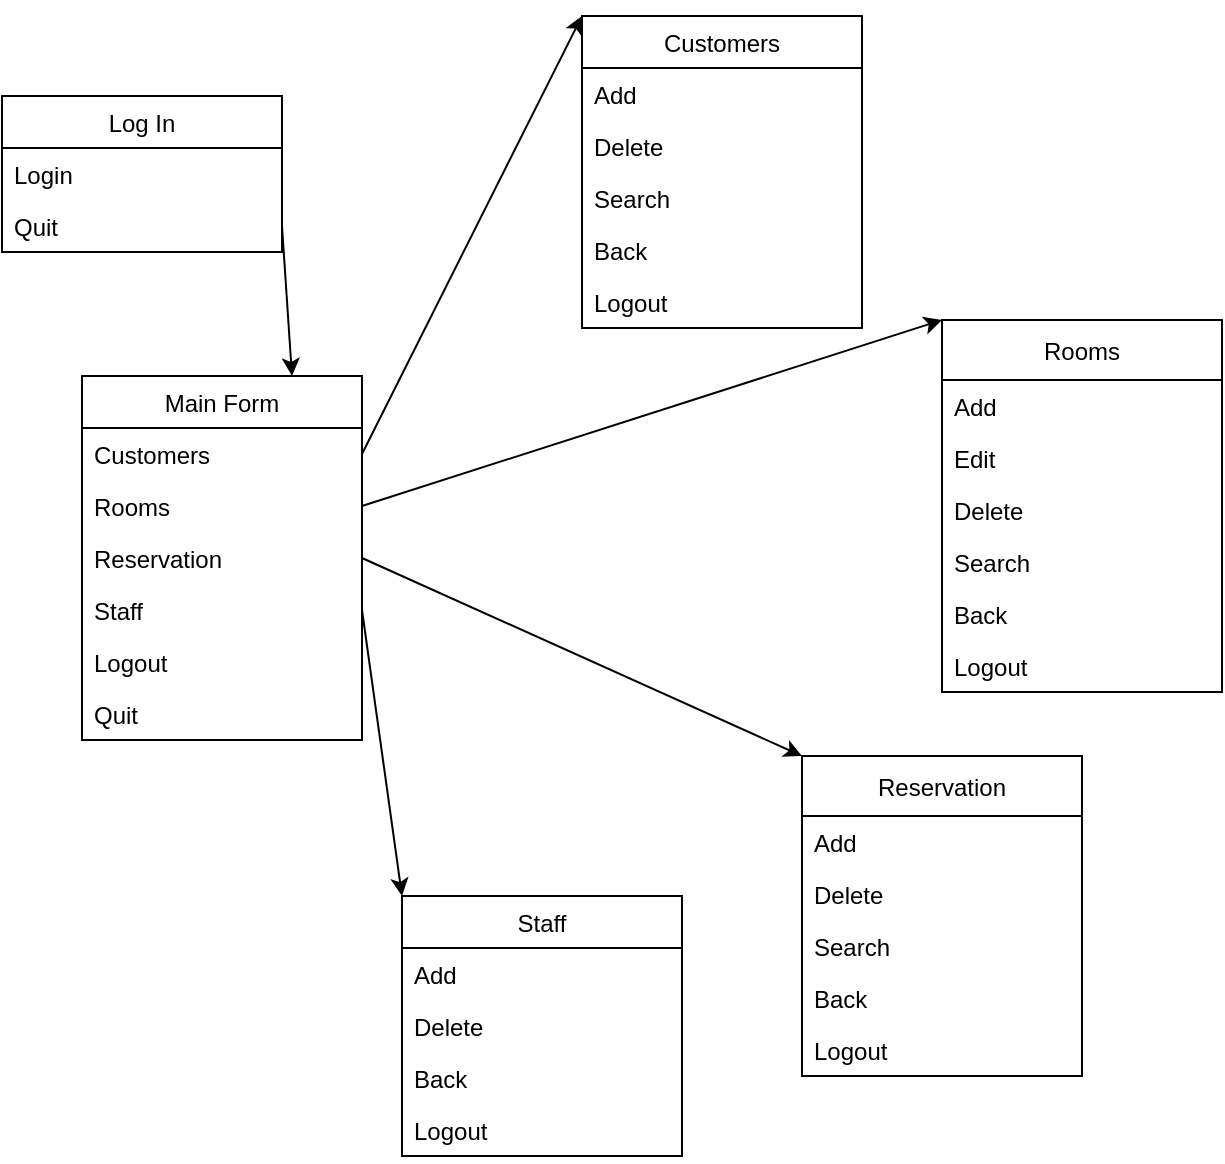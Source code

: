 <mxfile version="16.0.3" type="device"><diagram id="C5RBs43oDa-KdzZeNtuy" name="Page-1"><mxGraphModel dx="1374" dy="762" grid="1" gridSize="10" guides="1" tooltips="1" connect="1" arrows="1" fold="1" page="1" pageScale="1" pageWidth="827" pageHeight="1169" math="0" shadow="0"><root><mxCell id="WIyWlLk6GJQsqaUBKTNV-0"/><mxCell id="WIyWlLk6GJQsqaUBKTNV-1" parent="WIyWlLk6GJQsqaUBKTNV-0"/><mxCell id="oj1ZwJVs5ghjZwJ83qOk-0" value="Staff" style="swimlane;fontStyle=0;childLayout=stackLayout;horizontal=1;startSize=26;fillColor=none;horizontalStack=0;resizeParent=1;resizeParentMax=0;resizeLast=0;collapsible=1;marginBottom=0;" vertex="1" parent="WIyWlLk6GJQsqaUBKTNV-1"><mxGeometry x="260" y="490" width="140" height="130" as="geometry"/></mxCell><mxCell id="oj1ZwJVs5ghjZwJ83qOk-1" value="Add" style="text;strokeColor=none;fillColor=none;align=left;verticalAlign=top;spacingLeft=4;spacingRight=4;overflow=hidden;rotatable=0;points=[[0,0.5],[1,0.5]];portConstraint=eastwest;" vertex="1" parent="oj1ZwJVs5ghjZwJ83qOk-0"><mxGeometry y="26" width="140" height="26" as="geometry"/></mxCell><mxCell id="oj1ZwJVs5ghjZwJ83qOk-2" value="Delete" style="text;strokeColor=none;fillColor=none;align=left;verticalAlign=top;spacingLeft=4;spacingRight=4;overflow=hidden;rotatable=0;points=[[0,0.5],[1,0.5]];portConstraint=eastwest;" vertex="1" parent="oj1ZwJVs5ghjZwJ83qOk-0"><mxGeometry y="52" width="140" height="26" as="geometry"/></mxCell><mxCell id="oj1ZwJVs5ghjZwJ83qOk-34" value="Back" style="text;strokeColor=none;fillColor=none;align=left;verticalAlign=top;spacingLeft=4;spacingRight=4;overflow=hidden;rotatable=0;points=[[0,0.5],[1,0.5]];portConstraint=eastwest;" vertex="1" parent="oj1ZwJVs5ghjZwJ83qOk-0"><mxGeometry y="78" width="140" height="26" as="geometry"/></mxCell><mxCell id="oj1ZwJVs5ghjZwJ83qOk-3" value="Logout" style="text;strokeColor=none;fillColor=none;align=left;verticalAlign=top;spacingLeft=4;spacingRight=4;overflow=hidden;rotatable=0;points=[[0,0.5],[1,0.5]];portConstraint=eastwest;" vertex="1" parent="oj1ZwJVs5ghjZwJ83qOk-0"><mxGeometry y="104" width="140" height="26" as="geometry"/></mxCell><mxCell id="oj1ZwJVs5ghjZwJ83qOk-4" value="Reservation" style="swimlane;fontStyle=0;childLayout=stackLayout;horizontal=1;startSize=30;fillColor=none;horizontalStack=0;resizeParent=1;resizeParentMax=0;resizeLast=0;collapsible=1;marginBottom=0;" vertex="1" parent="WIyWlLk6GJQsqaUBKTNV-1"><mxGeometry x="460" y="420" width="140" height="160" as="geometry"/></mxCell><mxCell id="oj1ZwJVs5ghjZwJ83qOk-5" value="Add" style="text;strokeColor=none;fillColor=none;align=left;verticalAlign=top;spacingLeft=4;spacingRight=4;overflow=hidden;rotatable=0;points=[[0,0.5],[1,0.5]];portConstraint=eastwest;" vertex="1" parent="oj1ZwJVs5ghjZwJ83qOk-4"><mxGeometry y="30" width="140" height="26" as="geometry"/></mxCell><mxCell id="oj1ZwJVs5ghjZwJ83qOk-6" value="Delete" style="text;strokeColor=none;fillColor=none;align=left;verticalAlign=top;spacingLeft=4;spacingRight=4;overflow=hidden;rotatable=0;points=[[0,0.5],[1,0.5]];portConstraint=eastwest;" vertex="1" parent="oj1ZwJVs5ghjZwJ83qOk-4"><mxGeometry y="56" width="140" height="26" as="geometry"/></mxCell><mxCell id="oj1ZwJVs5ghjZwJ83qOk-7" value="Search" style="text;strokeColor=none;fillColor=none;align=left;verticalAlign=top;spacingLeft=4;spacingRight=4;overflow=hidden;rotatable=0;points=[[0,0.5],[1,0.5]];portConstraint=eastwest;" vertex="1" parent="oj1ZwJVs5ghjZwJ83qOk-4"><mxGeometry y="82" width="140" height="26" as="geometry"/></mxCell><mxCell id="oj1ZwJVs5ghjZwJ83qOk-33" value="Back" style="text;strokeColor=none;fillColor=none;align=left;verticalAlign=top;spacingLeft=4;spacingRight=4;overflow=hidden;rotatable=0;points=[[0,0.5],[1,0.5]];portConstraint=eastwest;" vertex="1" parent="oj1ZwJVs5ghjZwJ83qOk-4"><mxGeometry y="108" width="140" height="26" as="geometry"/></mxCell><mxCell id="oj1ZwJVs5ghjZwJ83qOk-32" value="Logout" style="text;strokeColor=none;fillColor=none;align=left;verticalAlign=top;spacingLeft=4;spacingRight=4;overflow=hidden;rotatable=0;points=[[0,0.5],[1,0.5]];portConstraint=eastwest;" vertex="1" parent="oj1ZwJVs5ghjZwJ83qOk-4"><mxGeometry y="134" width="140" height="26" as="geometry"/></mxCell><mxCell id="oj1ZwJVs5ghjZwJ83qOk-8" value="Rooms" style="swimlane;fontStyle=0;childLayout=stackLayout;horizontal=1;startSize=30;fillColor=none;horizontalStack=0;resizeParent=1;resizeParentMax=0;resizeLast=0;collapsible=1;marginBottom=0;" vertex="1" parent="WIyWlLk6GJQsqaUBKTNV-1"><mxGeometry x="530" y="202" width="140" height="186" as="geometry"/></mxCell><mxCell id="oj1ZwJVs5ghjZwJ83qOk-9" value="Add    " style="text;strokeColor=none;fillColor=none;align=left;verticalAlign=top;spacingLeft=4;spacingRight=4;overflow=hidden;rotatable=0;points=[[0,0.5],[1,0.5]];portConstraint=eastwest;" vertex="1" parent="oj1ZwJVs5ghjZwJ83qOk-8"><mxGeometry y="30" width="140" height="26" as="geometry"/></mxCell><mxCell id="oj1ZwJVs5ghjZwJ83qOk-10" value="Edit" style="text;strokeColor=none;fillColor=none;align=left;verticalAlign=top;spacingLeft=4;spacingRight=4;overflow=hidden;rotatable=0;points=[[0,0.5],[1,0.5]];portConstraint=eastwest;" vertex="1" parent="oj1ZwJVs5ghjZwJ83qOk-8"><mxGeometry y="56" width="140" height="26" as="geometry"/></mxCell><mxCell id="oj1ZwJVs5ghjZwJ83qOk-29" value="Delete" style="text;strokeColor=none;fillColor=none;align=left;verticalAlign=top;spacingLeft=4;spacingRight=4;overflow=hidden;rotatable=0;points=[[0,0.5],[1,0.5]];portConstraint=eastwest;" vertex="1" parent="oj1ZwJVs5ghjZwJ83qOk-8"><mxGeometry y="82" width="140" height="26" as="geometry"/></mxCell><mxCell id="oj1ZwJVs5ghjZwJ83qOk-31" value="Search" style="text;strokeColor=none;fillColor=none;align=left;verticalAlign=top;spacingLeft=4;spacingRight=4;overflow=hidden;rotatable=0;points=[[0,0.5],[1,0.5]];portConstraint=eastwest;" vertex="1" parent="oj1ZwJVs5ghjZwJ83qOk-8"><mxGeometry y="108" width="140" height="26" as="geometry"/></mxCell><mxCell id="oj1ZwJVs5ghjZwJ83qOk-30" value="Back" style="text;strokeColor=none;fillColor=none;align=left;verticalAlign=top;spacingLeft=4;spacingRight=4;overflow=hidden;rotatable=0;points=[[0,0.5],[1,0.5]];portConstraint=eastwest;" vertex="1" parent="oj1ZwJVs5ghjZwJ83qOk-8"><mxGeometry y="134" width="140" height="26" as="geometry"/></mxCell><mxCell id="oj1ZwJVs5ghjZwJ83qOk-11" value="Logout" style="text;strokeColor=none;fillColor=none;align=left;verticalAlign=top;spacingLeft=4;spacingRight=4;overflow=hidden;rotatable=0;points=[[0,0.5],[1,0.5]];portConstraint=eastwest;" vertex="1" parent="oj1ZwJVs5ghjZwJ83qOk-8"><mxGeometry y="160" width="140" height="26" as="geometry"/></mxCell><mxCell id="oj1ZwJVs5ghjZwJ83qOk-12" value="Customers" style="swimlane;fontStyle=0;childLayout=stackLayout;horizontal=1;startSize=26;fillColor=none;horizontalStack=0;resizeParent=1;resizeParentMax=0;resizeLast=0;collapsible=1;marginBottom=0;" vertex="1" parent="WIyWlLk6GJQsqaUBKTNV-1"><mxGeometry x="350" y="50" width="140" height="156" as="geometry"/></mxCell><mxCell id="oj1ZwJVs5ghjZwJ83qOk-13" value="Add" style="text;strokeColor=none;fillColor=none;align=left;verticalAlign=top;spacingLeft=4;spacingRight=4;overflow=hidden;rotatable=0;points=[[0,0.5],[1,0.5]];portConstraint=eastwest;" vertex="1" parent="oj1ZwJVs5ghjZwJ83qOk-12"><mxGeometry y="26" width="140" height="26" as="geometry"/></mxCell><mxCell id="oj1ZwJVs5ghjZwJ83qOk-14" value="Delete" style="text;strokeColor=none;fillColor=none;align=left;verticalAlign=top;spacingLeft=4;spacingRight=4;overflow=hidden;rotatable=0;points=[[0,0.5],[1,0.5]];portConstraint=eastwest;" vertex="1" parent="oj1ZwJVs5ghjZwJ83qOk-12"><mxGeometry y="52" width="140" height="26" as="geometry"/></mxCell><mxCell id="oj1ZwJVs5ghjZwJ83qOk-15" value="Search" style="text;strokeColor=none;fillColor=none;align=left;verticalAlign=top;spacingLeft=4;spacingRight=4;overflow=hidden;rotatable=0;points=[[0,0.5],[1,0.5]];portConstraint=eastwest;" vertex="1" parent="oj1ZwJVs5ghjZwJ83qOk-12"><mxGeometry y="78" width="140" height="26" as="geometry"/></mxCell><mxCell id="oj1ZwJVs5ghjZwJ83qOk-28" value="Back" style="text;strokeColor=none;fillColor=none;align=left;verticalAlign=top;spacingLeft=4;spacingRight=4;overflow=hidden;rotatable=0;points=[[0,0.5],[1,0.5]];portConstraint=eastwest;" vertex="1" parent="oj1ZwJVs5ghjZwJ83qOk-12"><mxGeometry y="104" width="140" height="26" as="geometry"/></mxCell><mxCell id="oj1ZwJVs5ghjZwJ83qOk-27" value="Logout" style="text;strokeColor=none;fillColor=none;align=left;verticalAlign=top;spacingLeft=4;spacingRight=4;overflow=hidden;rotatable=0;points=[[0,0.5],[1,0.5]];portConstraint=eastwest;" vertex="1" parent="oj1ZwJVs5ghjZwJ83qOk-12"><mxGeometry y="130" width="140" height="26" as="geometry"/></mxCell><mxCell id="oj1ZwJVs5ghjZwJ83qOk-16" value="Main Form" style="swimlane;fontStyle=0;childLayout=stackLayout;horizontal=1;startSize=26;fillColor=none;horizontalStack=0;resizeParent=1;resizeParentMax=0;resizeLast=0;collapsible=1;marginBottom=0;" vertex="1" parent="WIyWlLk6GJQsqaUBKTNV-1"><mxGeometry x="100" y="230" width="140" height="182" as="geometry"/></mxCell><mxCell id="oj1ZwJVs5ghjZwJ83qOk-17" value="Customers" style="text;strokeColor=none;fillColor=none;align=left;verticalAlign=top;spacingLeft=4;spacingRight=4;overflow=hidden;rotatable=0;points=[[0,0.5],[1,0.5]];portConstraint=eastwest;" vertex="1" parent="oj1ZwJVs5ghjZwJ83qOk-16"><mxGeometry y="26" width="140" height="26" as="geometry"/></mxCell><mxCell id="oj1ZwJVs5ghjZwJ83qOk-18" value="Rooms" style="text;strokeColor=none;fillColor=none;align=left;verticalAlign=top;spacingLeft=4;spacingRight=4;overflow=hidden;rotatable=0;points=[[0,0.5],[1,0.5]];portConstraint=eastwest;" vertex="1" parent="oj1ZwJVs5ghjZwJ83qOk-16"><mxGeometry y="52" width="140" height="26" as="geometry"/></mxCell><mxCell id="oj1ZwJVs5ghjZwJ83qOk-26" value="Reservation" style="text;strokeColor=none;fillColor=none;align=left;verticalAlign=top;spacingLeft=4;spacingRight=4;overflow=hidden;rotatable=0;points=[[0,0.5],[1,0.5]];portConstraint=eastwest;" vertex="1" parent="oj1ZwJVs5ghjZwJ83qOk-16"><mxGeometry y="78" width="140" height="26" as="geometry"/></mxCell><mxCell id="oj1ZwJVs5ghjZwJ83qOk-25" value="Staff" style="text;strokeColor=none;fillColor=none;align=left;verticalAlign=top;spacingLeft=4;spacingRight=4;overflow=hidden;rotatable=0;points=[[0,0.5],[1,0.5]];portConstraint=eastwest;" vertex="1" parent="oj1ZwJVs5ghjZwJ83qOk-16"><mxGeometry y="104" width="140" height="26" as="geometry"/></mxCell><mxCell id="oj1ZwJVs5ghjZwJ83qOk-24" value="Logout    " style="text;strokeColor=none;fillColor=none;align=left;verticalAlign=top;spacingLeft=4;spacingRight=4;overflow=hidden;rotatable=0;points=[[0,0.5],[1,0.5]];portConstraint=eastwest;" vertex="1" parent="oj1ZwJVs5ghjZwJ83qOk-16"><mxGeometry y="130" width="140" height="26" as="geometry"/></mxCell><mxCell id="oj1ZwJVs5ghjZwJ83qOk-19" value="Quit" style="text;strokeColor=none;fillColor=none;align=left;verticalAlign=top;spacingLeft=4;spacingRight=4;overflow=hidden;rotatable=0;points=[[0,0.5],[1,0.5]];portConstraint=eastwest;" vertex="1" parent="oj1ZwJVs5ghjZwJ83qOk-16"><mxGeometry y="156" width="140" height="26" as="geometry"/></mxCell><mxCell id="oj1ZwJVs5ghjZwJ83qOk-20" value="Log In" style="swimlane;fontStyle=0;childLayout=stackLayout;horizontal=1;startSize=26;fillColor=none;horizontalStack=0;resizeParent=1;resizeParentMax=0;resizeLast=0;collapsible=1;marginBottom=0;" vertex="1" parent="WIyWlLk6GJQsqaUBKTNV-1"><mxGeometry x="60" y="90" width="140" height="78" as="geometry"/></mxCell><mxCell id="oj1ZwJVs5ghjZwJ83qOk-21" value="Login" style="text;strokeColor=none;fillColor=none;align=left;verticalAlign=top;spacingLeft=4;spacingRight=4;overflow=hidden;rotatable=0;points=[[0,0.5],[1,0.5]];portConstraint=eastwest;" vertex="1" parent="oj1ZwJVs5ghjZwJ83qOk-20"><mxGeometry y="26" width="140" height="26" as="geometry"/></mxCell><mxCell id="oj1ZwJVs5ghjZwJ83qOk-22" value="Quit" style="text;strokeColor=none;fillColor=none;align=left;verticalAlign=top;spacingLeft=4;spacingRight=4;overflow=hidden;rotatable=0;points=[[0,0.5],[1,0.5]];portConstraint=eastwest;" vertex="1" parent="oj1ZwJVs5ghjZwJ83qOk-20"><mxGeometry y="52" width="140" height="26" as="geometry"/></mxCell><mxCell id="oj1ZwJVs5ghjZwJ83qOk-37" value="" style="endArrow=classic;html=1;rounded=0;exitX=1;exitY=0.5;exitDx=0;exitDy=0;entryX=0;entryY=0;entryDx=0;entryDy=0;" edge="1" parent="WIyWlLk6GJQsqaUBKTNV-1" source="oj1ZwJVs5ghjZwJ83qOk-25" target="oj1ZwJVs5ghjZwJ83qOk-0"><mxGeometry width="50" height="50" relative="1" as="geometry"><mxPoint x="390" y="380" as="sourcePoint"/><mxPoint x="440" y="330" as="targetPoint"/></mxGeometry></mxCell><mxCell id="oj1ZwJVs5ghjZwJ83qOk-38" value="" style="endArrow=classic;html=1;rounded=0;exitX=1;exitY=0.5;exitDx=0;exitDy=0;entryX=0;entryY=0;entryDx=0;entryDy=0;" edge="1" parent="WIyWlLk6GJQsqaUBKTNV-1" source="oj1ZwJVs5ghjZwJ83qOk-26" target="oj1ZwJVs5ghjZwJ83qOk-4"><mxGeometry width="50" height="50" relative="1" as="geometry"><mxPoint x="390" y="380" as="sourcePoint"/><mxPoint x="440" y="330" as="targetPoint"/></mxGeometry></mxCell><mxCell id="oj1ZwJVs5ghjZwJ83qOk-39" value="" style="endArrow=classic;html=1;rounded=0;exitX=1;exitY=0.5;exitDx=0;exitDy=0;entryX=0;entryY=0;entryDx=0;entryDy=0;" edge="1" parent="WIyWlLk6GJQsqaUBKTNV-1" source="oj1ZwJVs5ghjZwJ83qOk-18" target="oj1ZwJVs5ghjZwJ83qOk-8"><mxGeometry width="50" height="50" relative="1" as="geometry"><mxPoint x="390" y="380" as="sourcePoint"/><mxPoint x="440" y="330" as="targetPoint"/></mxGeometry></mxCell><mxCell id="oj1ZwJVs5ghjZwJ83qOk-40" value="" style="endArrow=classic;html=1;rounded=0;exitX=1;exitY=0.5;exitDx=0;exitDy=0;entryX=0;entryY=0;entryDx=0;entryDy=0;" edge="1" parent="WIyWlLk6GJQsqaUBKTNV-1" source="oj1ZwJVs5ghjZwJ83qOk-17" target="oj1ZwJVs5ghjZwJ83qOk-12"><mxGeometry width="50" height="50" relative="1" as="geometry"><mxPoint x="390" y="380" as="sourcePoint"/><mxPoint x="440" y="330" as="targetPoint"/></mxGeometry></mxCell><mxCell id="oj1ZwJVs5ghjZwJ83qOk-41" value="" style="endArrow=classic;html=1;rounded=0;exitX=1;exitY=0.5;exitDx=0;exitDy=0;entryX=0.75;entryY=0;entryDx=0;entryDy=0;" edge="1" parent="WIyWlLk6GJQsqaUBKTNV-1" source="oj1ZwJVs5ghjZwJ83qOk-22" target="oj1ZwJVs5ghjZwJ83qOk-16"><mxGeometry width="50" height="50" relative="1" as="geometry"><mxPoint x="390" y="380" as="sourcePoint"/><mxPoint x="440" y="330" as="targetPoint"/></mxGeometry></mxCell></root></mxGraphModel></diagram></mxfile>